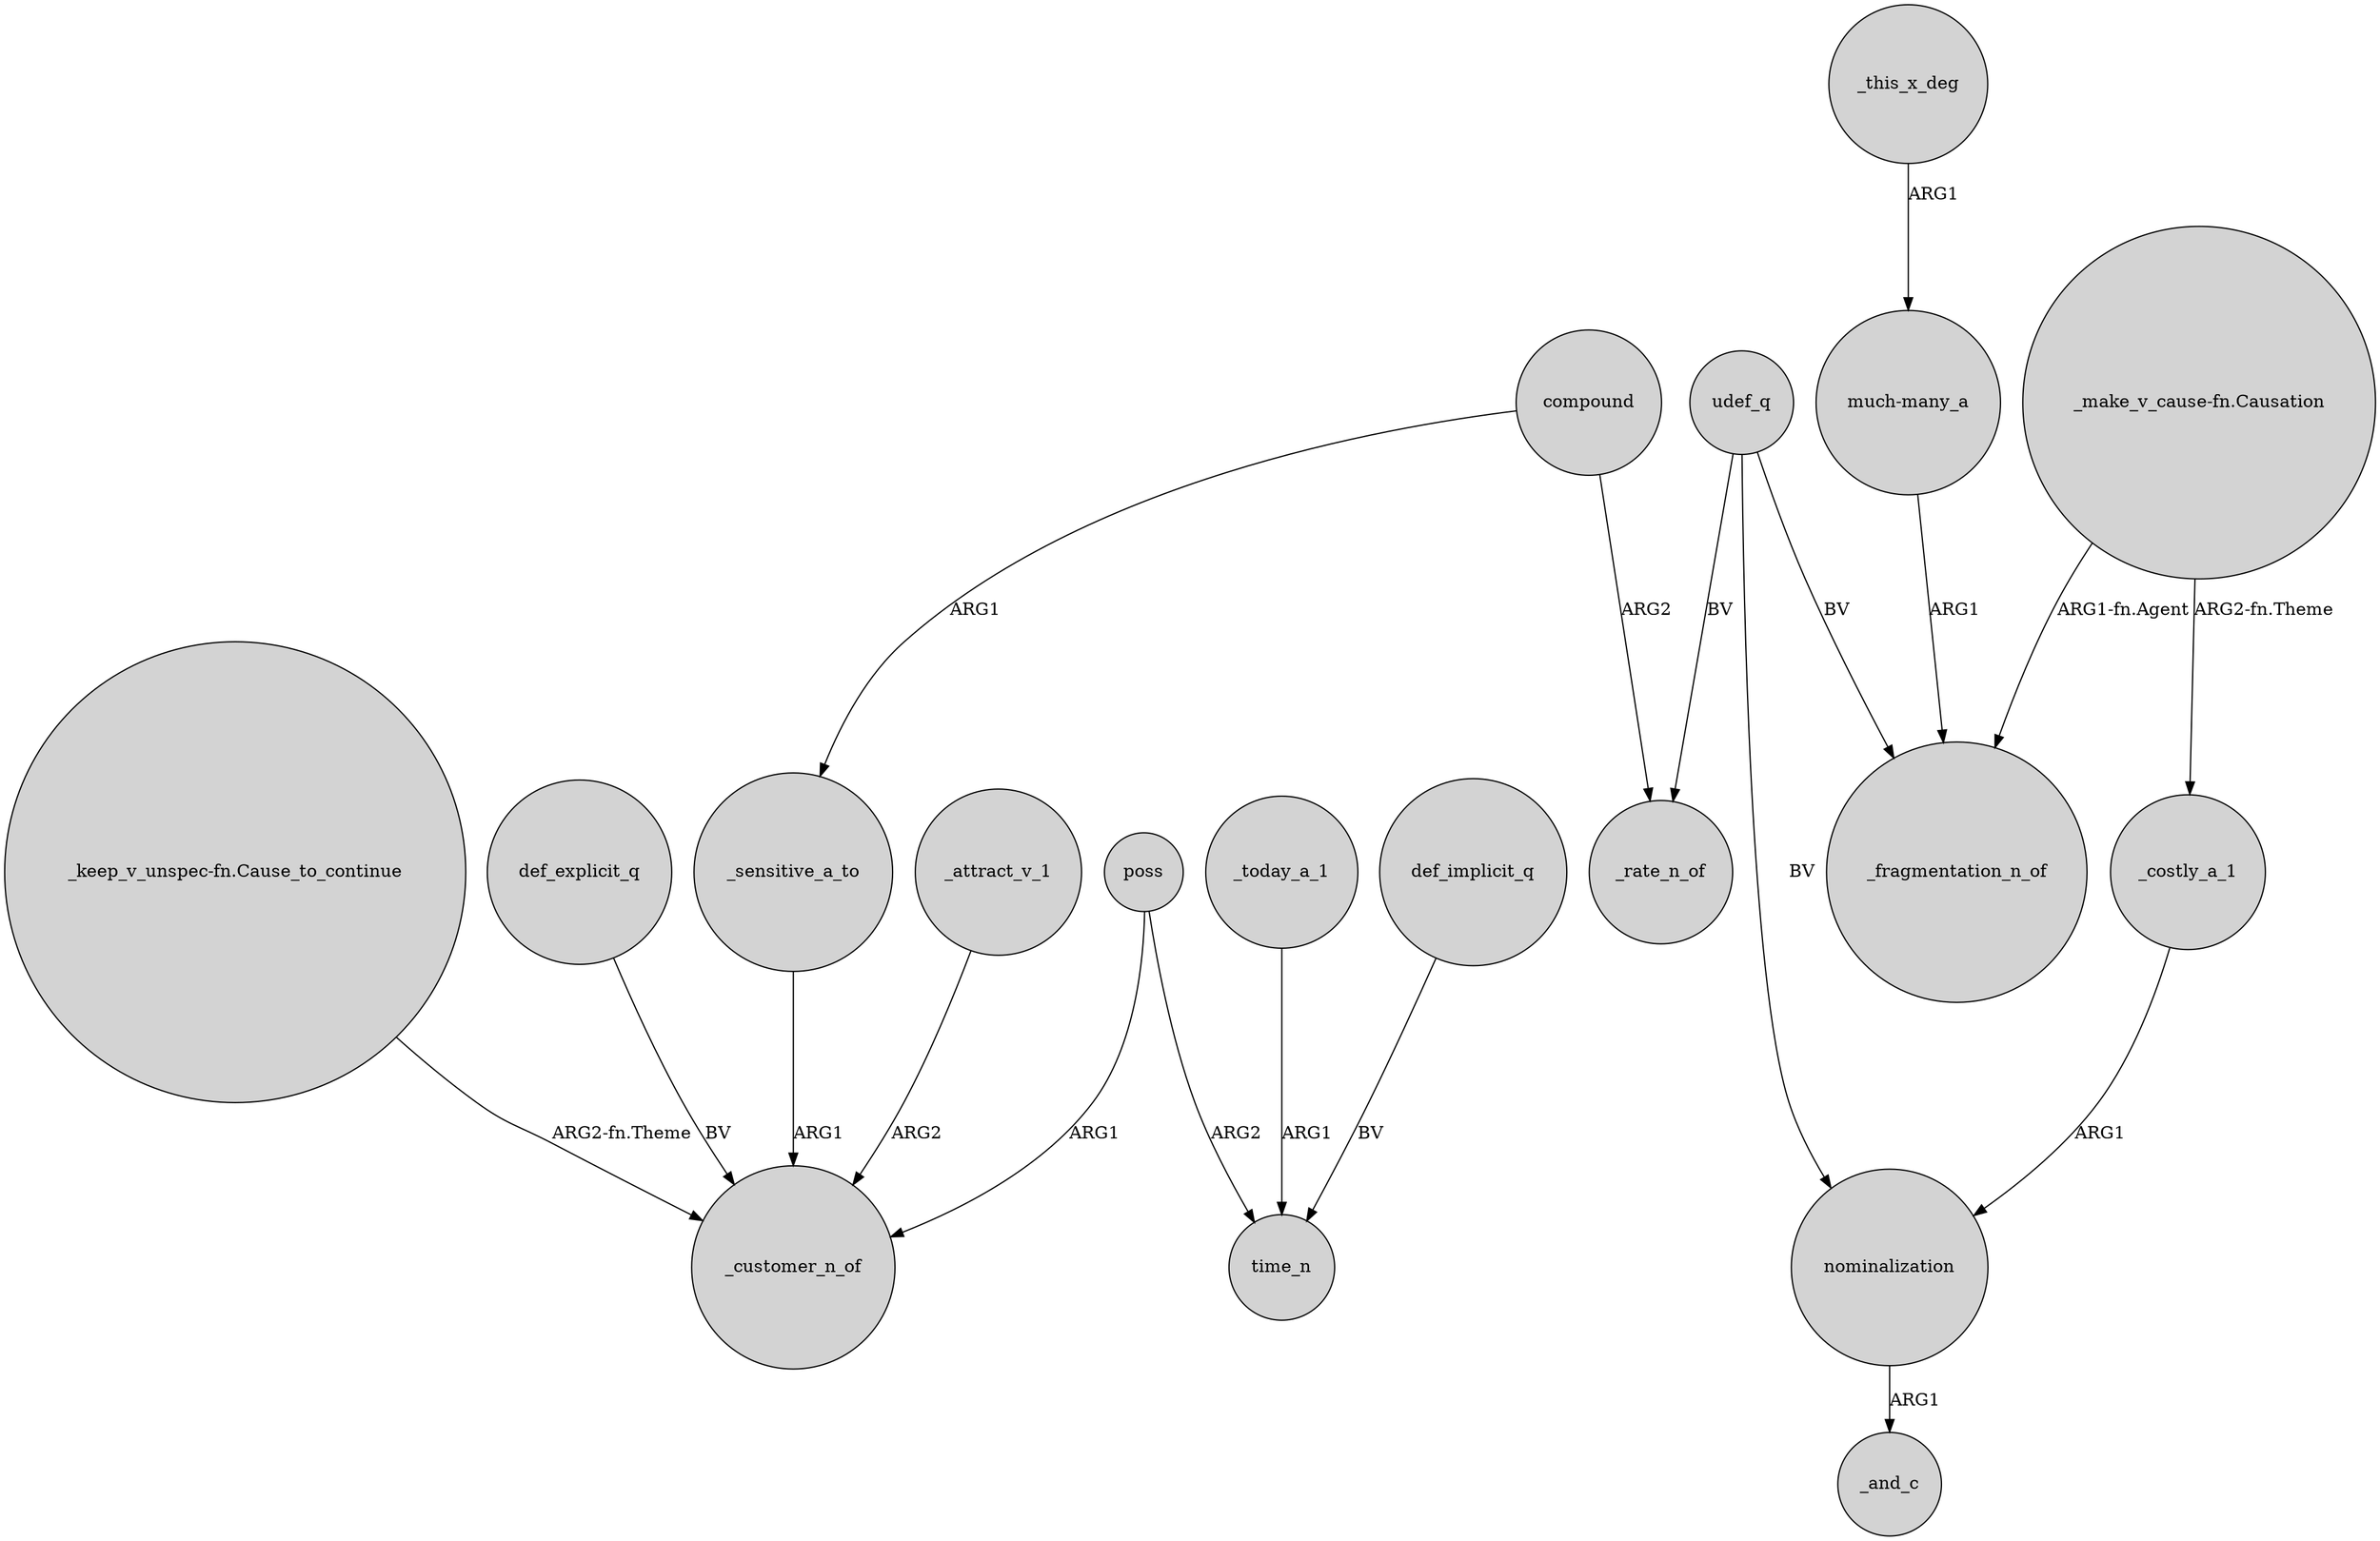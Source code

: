 digraph {
	node [shape=circle style=filled]
	_attract_v_1 -> _customer_n_of [label=ARG2]
	_this_x_deg -> "much-many_a" [label=ARG1]
	_today_a_1 -> time_n [label=ARG1]
	"_keep_v_unspec-fn.Cause_to_continue" -> _customer_n_of [label="ARG2-fn.Theme"]
	_costly_a_1 -> nominalization [label=ARG1]
	nominalization -> _and_c [label=ARG1]
	def_explicit_q -> _customer_n_of [label=BV]
	udef_q -> _fragmentation_n_of [label=BV]
	poss -> time_n [label=ARG2]
	udef_q -> _rate_n_of [label=BV]
	compound -> _sensitive_a_to [label=ARG1]
	"_make_v_cause-fn.Causation" -> _costly_a_1 [label="ARG2-fn.Theme"]
	compound -> _rate_n_of [label=ARG2]
	poss -> _customer_n_of [label=ARG1]
	"_make_v_cause-fn.Causation" -> _fragmentation_n_of [label="ARG1-fn.Agent"]
	udef_q -> nominalization [label=BV]
	_sensitive_a_to -> _customer_n_of [label=ARG1]
	def_implicit_q -> time_n [label=BV]
	"much-many_a" -> _fragmentation_n_of [label=ARG1]
}
